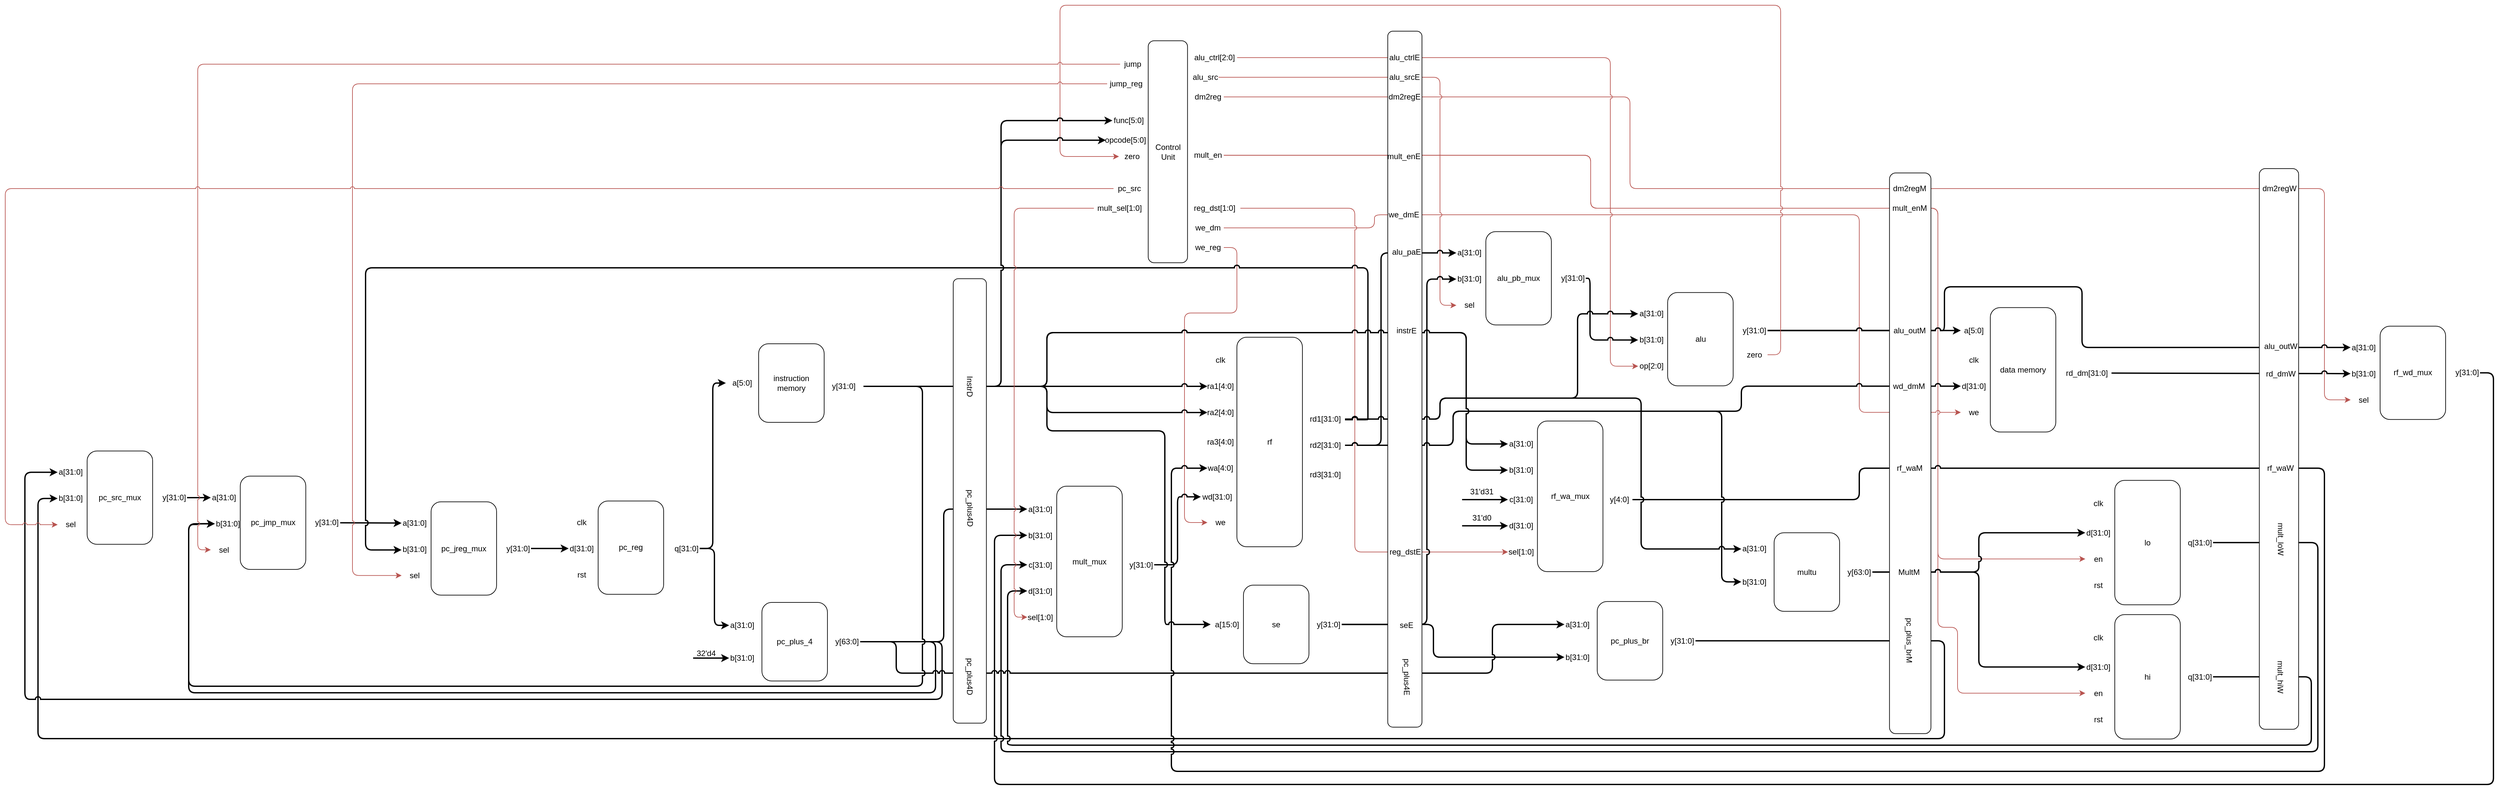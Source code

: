 <mxfile version="13.0.1" type="device"><diagram id="VxktG66GvA859QMmL-u6" name="Page-1"><mxGraphModel dx="4041" dy="2351" grid="1" gridSize="10" guides="1" tooltips="1" connect="1" arrows="1" fold="1" page="1" pageScale="1" pageWidth="850" pageHeight="1100" math="0" shadow="0"><root><mxCell id="0"/><mxCell id="1" parent="0"/><mxCell id="gtylEfUFhN5aOjb-QV-u-125" style="edgeStyle=orthogonalEdgeStyle;rounded=1;jumpStyle=arc;orthogonalLoop=1;jettySize=auto;html=1;exitX=1;exitY=0.5;exitDx=0;exitDy=0;entryX=0;entryY=0.5;entryDx=0;entryDy=0;strokeWidth=1;fillColor=#f8cecc;strokeColor=#b85450;" edge="1" parent="1" source="gtylEfUFhN5aOjb-QV-u-93" target="pZg6hqFLtTRmcvXV4arb-24"><mxGeometry relative="1" as="geometry"><Array as="points"><mxPoint x="660" y="99"/><mxPoint x="660" y="180"/><mxPoint x="1190" y="180"/><mxPoint x="1190" y="820"/><mxPoint x="1220" y="820"/><mxPoint x="1220" y="921"/></Array></mxGeometry></mxCell><mxCell id="gtylEfUFhN5aOjb-QV-u-122" style="edgeStyle=orthogonalEdgeStyle;rounded=1;jumpStyle=arc;orthogonalLoop=1;jettySize=auto;html=1;exitX=1;exitY=0.5;exitDx=0;exitDy=0;entryX=0;entryY=0.5;entryDx=0;entryDy=0;strokeWidth=1;fillColor=#f8cecc;strokeColor=#b85450;" edge="1" parent="1" source="gtylEfUFhN5aOjb-QV-u-98" target="pZg6hqFLtTRmcvXV4arb-74"><mxGeometry relative="1" as="geometry"><Array as="points"><mxPoint x="120" y="240"/><mxPoint x="120" y="340"/><mxPoint x="40" y="340"/><mxPoint x="40" y="660"/></Array></mxGeometry></mxCell><mxCell id="gtylEfUFhN5aOjb-QV-u-121" style="edgeStyle=orthogonalEdgeStyle;rounded=1;jumpStyle=arc;orthogonalLoop=1;jettySize=auto;html=1;exitX=1;exitY=0.5;exitDx=0;exitDy=0;entryX=0;entryY=0.5;entryDx=0;entryDy=0;strokeWidth=1;fillColor=#f8cecc;strokeColor=#b85450;" edge="1" parent="1" source="gtylEfUFhN5aOjb-QV-u-97" target="gtylEfUFhN5aOjb-QV-u-9"><mxGeometry relative="1" as="geometry"><Array as="points"><mxPoint x="330" y="210"/><mxPoint x="330" y="190"/><mxPoint x="1070" y="190"/><mxPoint x="1070" y="492"/></Array></mxGeometry></mxCell><mxCell id="gtylEfUFhN5aOjb-QV-u-120" style="edgeStyle=orthogonalEdgeStyle;rounded=1;jumpStyle=arc;orthogonalLoop=1;jettySize=auto;html=1;exitX=1;exitY=0.5;exitDx=0;exitDy=0;entryX=0;entryY=0.5;entryDx=0;entryDy=0;strokeWidth=1;fillColor=#f8cecc;strokeColor=#b85450;" edge="1" parent="1" source="gtylEfUFhN5aOjb-QV-u-96" target="pZg6hqFLtTRmcvXV4arb-53"><mxGeometry relative="1" as="geometry"><Array as="points"><mxPoint x="300" y="180"/><mxPoint x="300" y="705"/></Array></mxGeometry></mxCell><mxCell id="gtylEfUFhN5aOjb-QV-u-113" style="edgeStyle=orthogonalEdgeStyle;rounded=1;jumpStyle=arc;orthogonalLoop=1;jettySize=auto;html=1;exitX=1;exitY=0.5;exitDx=0;exitDy=0;entryX=0;entryY=0.5;entryDx=0;entryDy=0;strokeWidth=1;fillColor=#f8cecc;strokeColor=#b85450;" edge="1" parent="1" source="gtylEfUFhN5aOjb-QV-u-93" target="pZg6hqFLtTRmcvXV4arb-17"><mxGeometry relative="1" as="geometry"><Array as="points"><mxPoint x="660" y="99"/><mxPoint x="660" y="180"/><mxPoint x="1190" y="180"/><mxPoint x="1190" y="716"/></Array></mxGeometry></mxCell><mxCell id="gtylEfUFhN5aOjb-QV-u-109" style="edgeStyle=orthogonalEdgeStyle;rounded=1;jumpStyle=arc;orthogonalLoop=1;jettySize=auto;html=1;exitX=1;exitY=0.5;exitDx=0;exitDy=0;entryX=0;entryY=0.5;entryDx=0;entryDy=0;strokeWidth=1;fillColor=#f8cecc;strokeColor=#b85450;" edge="1" parent="1" source="gtylEfUFhN5aOjb-QV-u-90" target="pZg6hqFLtTRmcvXV4arb-31"><mxGeometry relative="1" as="geometry"><Array as="points"><mxPoint x="720" y="10"/><mxPoint x="720" y="150"/><mxPoint x="1780" y="150"/><mxPoint x="1780" y="473"/></Array></mxGeometry></mxCell><mxCell id="gtylEfUFhN5aOjb-QV-u-105" style="edgeStyle=orthogonalEdgeStyle;rounded=1;jumpStyle=arc;orthogonalLoop=1;jettySize=auto;html=1;exitX=1;exitY=0.5;exitDx=0;exitDy=0;entryX=0;entryY=0.5;entryDx=0;entryDy=0;strokeWidth=1;fillColor=#f8cecc;strokeColor=#b85450;" edge="1" parent="1" source="gtylEfUFhN5aOjb-QV-u-92" target="pZg6hqFLtTRmcvXV4arb-64"><mxGeometry relative="1" as="geometry"><Array as="points"><mxPoint x="430" y="-20"/><mxPoint x="430" y="328"/></Array></mxGeometry></mxCell><mxCell id="gtylEfUFhN5aOjb-QV-u-104" style="edgeStyle=orthogonalEdgeStyle;rounded=1;jumpStyle=arc;orthogonalLoop=1;jettySize=auto;html=1;exitX=1;exitY=0.5;exitDx=0;exitDy=0;entryX=0;entryY=0.5;entryDx=0;entryDy=0;strokeWidth=1;fillColor=#f8cecc;strokeColor=#b85450;" edge="1" parent="1" source="gtylEfUFhN5aOjb-QV-u-91" target="pZg6hqFLtTRmcvXV4arb-84"><mxGeometry relative="1" as="geometry"><Array as="points"><mxPoint x="690" y="-50"/><mxPoint x="690" y="421"/></Array></mxGeometry></mxCell><mxCell id="pZg6hqFLtTRmcvXV4arb-1" value="se" style="rounded=1;whiteSpace=wrap;html=1;rotation=90;horizontal=0;" parent="1" vertex="1"><mxGeometry x="120" y="765.63" width="120" height="100" as="geometry"/></mxCell><mxCell id="pZg6hqFLtTRmcvXV4arb-2" value="a[15:0]" style="text;html=1;strokeColor=none;fillColor=none;align=center;verticalAlign=middle;whiteSpace=wrap;rounded=0;" parent="1" vertex="1"><mxGeometry x="80" y="805.63" width="50" height="20" as="geometry"/></mxCell><mxCell id="gtylEfUFhN5aOjb-QV-u-29" style="edgeStyle=orthogonalEdgeStyle;rounded=1;jumpStyle=arc;orthogonalLoop=1;jettySize=auto;html=1;exitX=1;exitY=0.5;exitDx=0;exitDy=0;entryX=0;entryY=0.5;entryDx=0;entryDy=0;strokeWidth=2;" edge="1" parent="1" source="pZg6hqFLtTRmcvXV4arb-3" target="pZg6hqFLtTRmcvXV4arb-12"><mxGeometry relative="1" as="geometry"><Array as="points"><mxPoint x="420" y="816"/><mxPoint x="420" y="866"/></Array></mxGeometry></mxCell><mxCell id="gtylEfUFhN5aOjb-QV-u-45" style="edgeStyle=orthogonalEdgeStyle;rounded=1;jumpStyle=arc;orthogonalLoop=1;jettySize=auto;html=1;exitX=1;exitY=0.5;exitDx=0;exitDy=0;entryX=0;entryY=0.5;entryDx=0;entryDy=0;strokeWidth=2;" edge="1" parent="1" source="pZg6hqFLtTRmcvXV4arb-3" target="pZg6hqFLtTRmcvXV4arb-63"><mxGeometry relative="1" as="geometry"><Array as="points"><mxPoint x="410" y="816"/><mxPoint x="410" y="288"/></Array></mxGeometry></mxCell><mxCell id="pZg6hqFLtTRmcvXV4arb-3" value="y[31:0]" style="text;html=1;strokeColor=none;fillColor=none;align=center;verticalAlign=middle;whiteSpace=wrap;rounded=0;" parent="1" vertex="1"><mxGeometry x="240" y="805.63" width="40" height="20" as="geometry"/></mxCell><mxCell id="pZg6hqFLtTRmcvXV4arb-5" value="multu" style="rounded=1;whiteSpace=wrap;html=1;rotation=90;horizontal=0;" parent="1" vertex="1"><mxGeometry x="930" y="685.63" width="120" height="100" as="geometry"/></mxCell><mxCell id="pZg6hqFLtTRmcvXV4arb-7" value="pc_plus_br" style="rounded=1;whiteSpace=wrap;html=1;rotation=90;horizontal=0;" parent="1" vertex="1"><mxGeometry x="660" y="790.63" width="120" height="100" as="geometry"/></mxCell><mxCell id="pZg6hqFLtTRmcvXV4arb-8" value="a[31:0]" style="text;html=1;strokeColor=none;fillColor=none;align=center;verticalAlign=middle;whiteSpace=wrap;rounded=0;" parent="1" vertex="1"><mxGeometry x="890" y="690.38" width="40" height="20" as="geometry"/></mxCell><mxCell id="pZg6hqFLtTRmcvXV4arb-9" value="b[31:0]" style="text;html=1;strokeColor=none;fillColor=none;align=center;verticalAlign=middle;whiteSpace=wrap;rounded=0;" parent="1" vertex="1"><mxGeometry x="890" y="740.63" width="40" height="20" as="geometry"/></mxCell><mxCell id="gtylEfUFhN5aOjb-QV-u-35" style="edgeStyle=orthogonalEdgeStyle;rounded=1;jumpStyle=arc;orthogonalLoop=1;jettySize=auto;html=1;exitX=1;exitY=0.5;exitDx=0;exitDy=0;entryX=0;entryY=0.5;entryDx=0;entryDy=0;strokeWidth=2;" edge="1" parent="1" source="pZg6hqFLtTRmcvXV4arb-10" target="pZg6hqFLtTRmcvXV4arb-16"><mxGeometry relative="1" as="geometry"/></mxCell><mxCell id="gtylEfUFhN5aOjb-QV-u-36" style="edgeStyle=orthogonalEdgeStyle;rounded=1;jumpStyle=arc;orthogonalLoop=1;jettySize=auto;html=1;exitX=1;exitY=0.5;exitDx=0;exitDy=0;entryX=0;entryY=0.5;entryDx=0;entryDy=0;strokeWidth=2;" edge="1" parent="1" source="pZg6hqFLtTRmcvXV4arb-10" target="pZg6hqFLtTRmcvXV4arb-23"><mxGeometry relative="1" as="geometry"/></mxCell><mxCell id="pZg6hqFLtTRmcvXV4arb-10" value="y[63:0]" style="text;html=1;strokeColor=none;fillColor=none;align=center;verticalAlign=middle;whiteSpace=wrap;rounded=0;" parent="1" vertex="1"><mxGeometry x="1050" y="725.63" width="40" height="20" as="geometry"/></mxCell><mxCell id="pZg6hqFLtTRmcvXV4arb-11" value="a[31:0]" style="text;html=1;strokeColor=none;fillColor=none;align=center;verticalAlign=middle;whiteSpace=wrap;rounded=0;" parent="1" vertex="1"><mxGeometry x="620" y="805.63" width="40" height="20" as="geometry"/></mxCell><mxCell id="pZg6hqFLtTRmcvXV4arb-12" value="b[31:0]" style="text;html=1;strokeColor=none;fillColor=none;align=center;verticalAlign=middle;whiteSpace=wrap;rounded=0;" parent="1" vertex="1"><mxGeometry x="620" y="855.63" width="40" height="20" as="geometry"/></mxCell><mxCell id="gtylEfUFhN5aOjb-QV-u-52" style="edgeStyle=orthogonalEdgeStyle;rounded=1;jumpStyle=arc;orthogonalLoop=1;jettySize=auto;html=1;exitX=1;exitY=0.5;exitDx=0;exitDy=0;entryX=0;entryY=0.5;entryDx=0;entryDy=0;strokeWidth=2;" edge="1" parent="1" source="pZg6hqFLtTRmcvXV4arb-13" target="pZg6hqFLtTRmcvXV4arb-39"><mxGeometry relative="1" as="geometry"><Array as="points"><mxPoint x="1200" y="841"/><mxPoint x="1200" y="990"/><mxPoint x="-1710" y="990"/><mxPoint x="-1710" y="623"/></Array></mxGeometry></mxCell><mxCell id="pZg6hqFLtTRmcvXV4arb-13" value="y[31:0]" style="text;html=1;strokeColor=none;fillColor=none;align=center;verticalAlign=middle;whiteSpace=wrap;rounded=0;" parent="1" vertex="1"><mxGeometry x="780" y="830.63" width="40" height="20" as="geometry"/></mxCell><mxCell id="pZg6hqFLtTRmcvXV4arb-14" value="lo" style="rounded=1;whiteSpace=wrap;html=1;rotation=90;horizontal=0;" parent="1" vertex="1"><mxGeometry x="1415" y="640.63" width="190" height="100" as="geometry"/></mxCell><mxCell id="pZg6hqFLtTRmcvXV4arb-15" value="clk" style="text;html=1;strokeColor=none;fillColor=none;align=center;verticalAlign=middle;whiteSpace=wrap;rounded=0;" parent="1" vertex="1"><mxGeometry x="1415" y="620.63" width="40" height="20" as="geometry"/></mxCell><mxCell id="pZg6hqFLtTRmcvXV4arb-16" value="d[31:0]" style="text;html=1;strokeColor=none;fillColor=none;align=center;verticalAlign=middle;whiteSpace=wrap;rounded=0;" parent="1" vertex="1"><mxGeometry x="1415" y="665.63" width="40" height="20" as="geometry"/></mxCell><mxCell id="pZg6hqFLtTRmcvXV4arb-17" value="en" style="text;html=1;strokeColor=none;fillColor=none;align=center;verticalAlign=middle;whiteSpace=wrap;rounded=0;" parent="1" vertex="1"><mxGeometry x="1415" y="705.63" width="40" height="20" as="geometry"/></mxCell><mxCell id="pZg6hqFLtTRmcvXV4arb-19" value="rst" style="text;html=1;strokeColor=none;fillColor=none;align=center;verticalAlign=middle;whiteSpace=wrap;rounded=0;" parent="1" vertex="1"><mxGeometry x="1415" y="745.63" width="40" height="20" as="geometry"/></mxCell><mxCell id="gtylEfUFhN5aOjb-QV-u-37" style="edgeStyle=orthogonalEdgeStyle;rounded=1;jumpStyle=arc;orthogonalLoop=1;jettySize=auto;html=1;exitX=1;exitY=0.5;exitDx=0;exitDy=0;entryX=0;entryY=0.5;entryDx=0;entryDy=0;strokeWidth=2;" edge="1" parent="1" source="pZg6hqFLtTRmcvXV4arb-20" target="pZg6hqFLtTRmcvXV4arb-44"><mxGeometry relative="1" as="geometry"><Array as="points"><mxPoint x="1770" y="691"/><mxPoint x="1770" y="1010"/><mxPoint x="-240" y="1010"/><mxPoint x="-240" y="725"/></Array></mxGeometry></mxCell><mxCell id="pZg6hqFLtTRmcvXV4arb-20" value="q[31:0]" style="text;html=1;strokeColor=none;fillColor=none;align=center;verticalAlign=middle;whiteSpace=wrap;rounded=0;" parent="1" vertex="1"><mxGeometry x="1570" y="680.63" width="40" height="20" as="geometry"/></mxCell><mxCell id="pZg6hqFLtTRmcvXV4arb-21" value="hi" style="rounded=1;whiteSpace=wrap;html=1;rotation=90;horizontal=0;" parent="1" vertex="1"><mxGeometry x="1415" y="845.63" width="190" height="100" as="geometry"/></mxCell><mxCell id="pZg6hqFLtTRmcvXV4arb-22" value="clk" style="text;html=1;strokeColor=none;fillColor=none;align=center;verticalAlign=middle;whiteSpace=wrap;rounded=0;" parent="1" vertex="1"><mxGeometry x="1415" y="825.63" width="40" height="20" as="geometry"/></mxCell><mxCell id="pZg6hqFLtTRmcvXV4arb-23" value="d[31:0]" style="text;html=1;strokeColor=none;fillColor=none;align=center;verticalAlign=middle;whiteSpace=wrap;rounded=0;" parent="1" vertex="1"><mxGeometry x="1415" y="870.63" width="40" height="20" as="geometry"/></mxCell><mxCell id="pZg6hqFLtTRmcvXV4arb-24" value="en" style="text;html=1;strokeColor=none;fillColor=none;align=center;verticalAlign=middle;whiteSpace=wrap;rounded=0;" parent="1" vertex="1"><mxGeometry x="1415" y="910.63" width="40" height="20" as="geometry"/></mxCell><mxCell id="pZg6hqFLtTRmcvXV4arb-25" value="rst" style="text;html=1;strokeColor=none;fillColor=none;align=center;verticalAlign=middle;whiteSpace=wrap;rounded=0;" parent="1" vertex="1"><mxGeometry x="1415" y="950.63" width="40" height="20" as="geometry"/></mxCell><mxCell id="gtylEfUFhN5aOjb-QV-u-38" style="edgeStyle=orthogonalEdgeStyle;rounded=1;jumpStyle=arc;orthogonalLoop=1;jettySize=auto;html=1;exitX=1;exitY=0.5;exitDx=0;exitDy=0;entryX=0;entryY=0.5;entryDx=0;entryDy=0;strokeWidth=2;" edge="1" parent="1" source="pZg6hqFLtTRmcvXV4arb-26" target="pZg6hqFLtTRmcvXV4arb-45"><mxGeometry relative="1" as="geometry"><Array as="points"><mxPoint x="1760" y="896"/><mxPoint x="1760" y="1000"/><mxPoint x="-230" y="1000"/><mxPoint x="-230" y="765"/></Array></mxGeometry></mxCell><mxCell id="pZg6hqFLtTRmcvXV4arb-26" value="q[31:0]" style="text;html=1;strokeColor=none;fillColor=none;align=center;verticalAlign=middle;whiteSpace=wrap;rounded=0;" parent="1" vertex="1"><mxGeometry x="1570" y="885.63" width="40" height="20" as="geometry"/></mxCell><mxCell id="pZg6hqFLtTRmcvXV4arb-27" value="rf_wd_mux" style="rounded=1;whiteSpace=wrap;html=1;rotation=90;horizontal=0;" parent="1" vertex="1"><mxGeometry x="1843.75" y="381.38" width="142.5" height="100" as="geometry"/></mxCell><mxCell id="pZg6hqFLtTRmcvXV4arb-29" value="a[31:0]" style="text;html=1;strokeColor=none;fillColor=none;align=center;verticalAlign=middle;whiteSpace=wrap;rounded=0;" parent="1" vertex="1"><mxGeometry x="1820" y="382.63" width="40" height="20" as="geometry"/></mxCell><mxCell id="pZg6hqFLtTRmcvXV4arb-30" value="b[31:0]" style="text;html=1;strokeColor=none;fillColor=none;align=center;verticalAlign=middle;whiteSpace=wrap;rounded=0;" parent="1" vertex="1"><mxGeometry x="1820" y="422.63" width="40" height="20" as="geometry"/></mxCell><mxCell id="pZg6hqFLtTRmcvXV4arb-31" value="sel" style="text;html=1;strokeColor=none;fillColor=none;align=center;verticalAlign=middle;whiteSpace=wrap;rounded=0;" parent="1" vertex="1"><mxGeometry x="1820" y="462.63" width="40" height="20" as="geometry"/></mxCell><mxCell id="gtylEfUFhN5aOjb-QV-u-51" style="edgeStyle=orthogonalEdgeStyle;rounded=1;jumpStyle=arc;orthogonalLoop=1;jettySize=auto;html=1;exitX=1;exitY=0.5;exitDx=0;exitDy=0;entryX=0;entryY=0.5;entryDx=0;entryDy=0;strokeWidth=2;" edge="1" parent="1" source="pZg6hqFLtTRmcvXV4arb-32" target="pZg6hqFLtTRmcvXV4arb-43"><mxGeometry relative="1" as="geometry"><Array as="points"><mxPoint x="2038" y="431"/><mxPoint x="2038" y="1060"/><mxPoint x="-250" y="1060"/><mxPoint x="-250" y="680"/></Array></mxGeometry></mxCell><mxCell id="pZg6hqFLtTRmcvXV4arb-32" value="y[31:0]" style="text;html=1;strokeColor=none;fillColor=none;align=center;verticalAlign=middle;whiteSpace=wrap;rounded=0;" parent="1" vertex="1"><mxGeometry x="1977.5" y="421.38" width="40" height="20" as="geometry"/></mxCell><mxCell id="pZg6hqFLtTRmcvXV4arb-33" value="pc_plus_4" style="rounded=1;whiteSpace=wrap;html=1;rotation=90;horizontal=0;" parent="1" vertex="1"><mxGeometry x="-615" y="792" width="120" height="100" as="geometry"/></mxCell><mxCell id="pZg6hqFLtTRmcvXV4arb-34" value="a[31:0]" style="text;html=1;strokeColor=none;fillColor=none;align=center;verticalAlign=middle;whiteSpace=wrap;rounded=0;" parent="1" vertex="1"><mxGeometry x="-655" y="807" width="40" height="20" as="geometry"/></mxCell><mxCell id="pZg6hqFLtTRmcvXV4arb-122" style="edgeStyle=orthogonalEdgeStyle;rounded=1;jumpStyle=arc;orthogonalLoop=1;jettySize=auto;html=1;exitX=0;exitY=0.5;exitDx=0;exitDy=0;startArrow=classic;startFill=1;endArrow=none;endFill=0;strokeWidth=2;" parent="1" source="pZg6hqFLtTRmcvXV4arb-35" edge="1"><mxGeometry relative="1" as="geometry"><mxPoint x="-710" y="867" as="targetPoint"/></mxGeometry></mxCell><mxCell id="pZg6hqFLtTRmcvXV4arb-35" value="b[31:0]" style="text;html=1;strokeColor=none;fillColor=none;align=center;verticalAlign=middle;whiteSpace=wrap;rounded=0;" parent="1" vertex="1"><mxGeometry x="-655" y="857" width="40" height="20" as="geometry"/></mxCell><mxCell id="gtylEfUFhN5aOjb-QV-u-20" style="edgeStyle=orthogonalEdgeStyle;rounded=1;jumpStyle=arc;orthogonalLoop=1;jettySize=auto;html=1;exitX=1;exitY=0.5;exitDx=0;exitDy=0;entryX=0;entryY=0.5;entryDx=0;entryDy=0;strokeWidth=2;" edge="1" parent="1" source="pZg6hqFLtTRmcvXV4arb-36" target="pZg6hqFLtTRmcvXV4arb-38"><mxGeometry relative="1" as="geometry"><Array as="points"><mxPoint x="-330" y="842"/><mxPoint x="-330" y="930"/><mxPoint x="-1730" y="930"/><mxPoint x="-1730" y="583"/></Array></mxGeometry></mxCell><mxCell id="gtylEfUFhN5aOjb-QV-u-25" style="edgeStyle=orthogonalEdgeStyle;rounded=1;jumpStyle=arc;orthogonalLoop=1;jettySize=auto;html=1;exitX=1;exitY=0.5;exitDx=0;exitDy=0;entryX=0;entryY=0.5;entryDx=0;entryDy=0;strokeWidth=2;" edge="1" parent="1" source="pZg6hqFLtTRmcvXV4arb-36" target="pZg6hqFLtTRmcvXV4arb-48"><mxGeometry relative="1" as="geometry"/></mxCell><mxCell id="gtylEfUFhN5aOjb-QV-u-53" style="edgeStyle=orthogonalEdgeStyle;rounded=1;jumpStyle=arc;orthogonalLoop=1;jettySize=auto;html=1;exitX=1;exitY=0.5;exitDx=0;exitDy=0;entryX=0;entryY=0.5;entryDx=0;entryDy=0;strokeWidth=2;" edge="1" parent="1" source="pZg6hqFLtTRmcvXV4arb-36" target="pZg6hqFLtTRmcvXV4arb-58"><mxGeometry relative="1" as="geometry"><Array as="points"><mxPoint x="-340" y="842"/><mxPoint x="-340" y="920"/><mxPoint x="-1480" y="920"/><mxPoint x="-1480" y="663"/><mxPoint x="-1466" y="663"/><mxPoint x="-1466" y="662"/></Array></mxGeometry></mxCell><mxCell id="gtylEfUFhN5aOjb-QV-u-63" style="edgeStyle=orthogonalEdgeStyle;rounded=1;jumpStyle=arc;orthogonalLoop=1;jettySize=auto;html=1;exitX=1;exitY=0.5;exitDx=0;exitDy=0;entryX=0;entryY=0.5;entryDx=0;entryDy=0;strokeWidth=2;" edge="1" parent="1" source="pZg6hqFLtTRmcvXV4arb-36" target="pZg6hqFLtTRmcvXV4arb-11"><mxGeometry relative="1" as="geometry"><Array as="points"><mxPoint x="-400" y="842"/><mxPoint x="-400" y="890"/><mxPoint x="510" y="890"/><mxPoint x="510" y="816"/></Array></mxGeometry></mxCell><mxCell id="pZg6hqFLtTRmcvXV4arb-36" value="y[63:0]" style="text;html=1;strokeColor=none;fillColor=none;align=center;verticalAlign=middle;whiteSpace=wrap;rounded=0;" parent="1" vertex="1"><mxGeometry x="-495" y="832" width="40" height="20" as="geometry"/></mxCell><mxCell id="pZg6hqFLtTRmcvXV4arb-37" value="pc_src_mux" style="rounded=1;whiteSpace=wrap;html=1;rotation=90;horizontal=0;" parent="1" vertex="1"><mxGeometry x="-1656.25" y="572.01" width="142.5" height="100" as="geometry"/></mxCell><mxCell id="pZg6hqFLtTRmcvXV4arb-38" value="a[31:0]" style="text;html=1;strokeColor=none;fillColor=none;align=center;verticalAlign=middle;whiteSpace=wrap;rounded=0;" parent="1" vertex="1"><mxGeometry x="-1680" y="573.26" width="40" height="20" as="geometry"/></mxCell><mxCell id="pZg6hqFLtTRmcvXV4arb-39" value="b[31:0]" style="text;html=1;strokeColor=none;fillColor=none;align=center;verticalAlign=middle;whiteSpace=wrap;rounded=0;" parent="1" vertex="1"><mxGeometry x="-1680" y="613.26" width="40" height="20" as="geometry"/></mxCell><mxCell id="pZg6hqFLtTRmcvXV4arb-40" value="sel" style="text;html=1;strokeColor=none;fillColor=none;align=center;verticalAlign=middle;whiteSpace=wrap;rounded=0;" parent="1" vertex="1"><mxGeometry x="-1680" y="653.26" width="40" height="20" as="geometry"/></mxCell><mxCell id="gtylEfUFhN5aOjb-QV-u-57" style="edgeStyle=orthogonalEdgeStyle;rounded=1;jumpStyle=arc;orthogonalLoop=1;jettySize=auto;html=1;exitX=1;exitY=0.5;exitDx=0;exitDy=0;entryX=0;entryY=0.5;entryDx=0;entryDy=0;strokeWidth=2;" edge="1" parent="1" source="pZg6hqFLtTRmcvXV4arb-41" target="pZg6hqFLtTRmcvXV4arb-57"><mxGeometry relative="1" as="geometry"/></mxCell><mxCell id="pZg6hqFLtTRmcvXV4arb-41" value="y[31:0]" style="text;html=1;strokeColor=none;fillColor=none;align=center;verticalAlign=middle;whiteSpace=wrap;rounded=0;" parent="1" vertex="1"><mxGeometry x="-1522.5" y="612.01" width="40" height="20" as="geometry"/></mxCell><mxCell id="pZg6hqFLtTRmcvXV4arb-42" value="mult_mux" style="rounded=1;whiteSpace=wrap;html=1;rotation=90;horizontal=0;" parent="1" vertex="1"><mxGeometry x="-220" y="669.5" width="230" height="100" as="geometry"/></mxCell><mxCell id="pZg6hqFLtTRmcvXV4arb-43" value="b[31:0]" style="text;html=1;strokeColor=none;fillColor=none;align=center;verticalAlign=middle;whiteSpace=wrap;rounded=0;" parent="1" vertex="1"><mxGeometry x="-200" y="669.5" width="40" height="20" as="geometry"/></mxCell><mxCell id="pZg6hqFLtTRmcvXV4arb-44" value="c[31:0]" style="text;html=1;strokeColor=none;fillColor=none;align=center;verticalAlign=middle;whiteSpace=wrap;rounded=0;" parent="1" vertex="1"><mxGeometry x="-200" y="714.5" width="40" height="20" as="geometry"/></mxCell><mxCell id="pZg6hqFLtTRmcvXV4arb-45" value="d[31:0]" style="text;html=1;strokeColor=none;fillColor=none;align=center;verticalAlign=middle;whiteSpace=wrap;rounded=0;" parent="1" vertex="1"><mxGeometry x="-200" y="754.5" width="40" height="20" as="geometry"/></mxCell><mxCell id="pZg6hqFLtTRmcvXV4arb-46" value="sel[1:0]" style="text;html=1;strokeColor=none;fillColor=none;align=center;verticalAlign=middle;whiteSpace=wrap;rounded=0;" parent="1" vertex="1"><mxGeometry x="-200" y="794.5" width="40" height="20" as="geometry"/></mxCell><mxCell id="gtylEfUFhN5aOjb-QV-u-26" style="edgeStyle=orthogonalEdgeStyle;rounded=1;jumpStyle=arc;orthogonalLoop=1;jettySize=auto;html=1;exitX=1;exitY=0.5;exitDx=0;exitDy=0;entryX=0;entryY=0.5;entryDx=0;entryDy=0;strokeWidth=2;" edge="1" parent="1" source="pZg6hqFLtTRmcvXV4arb-47" target="pZg6hqFLtTRmcvXV4arb-70"><mxGeometry relative="1" as="geometry"/></mxCell><mxCell id="pZg6hqFLtTRmcvXV4arb-47" value="y[31:0]" style="text;html=1;strokeColor=none;fillColor=none;align=center;verticalAlign=middle;whiteSpace=wrap;rounded=0;" parent="1" vertex="1"><mxGeometry x="-46.25" y="714.5" width="40" height="20" as="geometry"/></mxCell><mxCell id="pZg6hqFLtTRmcvXV4arb-48" value="a[31:0]" style="text;html=1;strokeColor=none;fillColor=none;align=center;verticalAlign=middle;whiteSpace=wrap;rounded=0;" parent="1" vertex="1"><mxGeometry x="-200" y="629.5" width="40" height="20" as="geometry"/></mxCell><mxCell id="pZg6hqFLtTRmcvXV4arb-49" value="rf_wa_mux" style="rounded=1;whiteSpace=wrap;html=1;rotation=90;horizontal=0;" parent="1" vertex="1"><mxGeometry x="513.75" y="570" width="230" height="100" as="geometry"/></mxCell><mxCell id="pZg6hqFLtTRmcvXV4arb-50" value="b[31:0]" style="text;html=1;strokeColor=none;fillColor=none;align=center;verticalAlign=middle;whiteSpace=wrap;rounded=0;" parent="1" vertex="1"><mxGeometry x="533.75" y="570" width="40" height="20" as="geometry"/></mxCell><mxCell id="pZg6hqFLtTRmcvXV4arb-51" value="c[31:0]" style="text;html=1;strokeColor=none;fillColor=none;align=center;verticalAlign=middle;whiteSpace=wrap;rounded=0;" parent="1" vertex="1"><mxGeometry x="533.75" y="615" width="40" height="20" as="geometry"/></mxCell><mxCell id="pZg6hqFLtTRmcvXV4arb-52" value="d[31:0]" style="text;html=1;strokeColor=none;fillColor=none;align=center;verticalAlign=middle;whiteSpace=wrap;rounded=0;" parent="1" vertex="1"><mxGeometry x="533.75" y="655" width="40" height="20" as="geometry"/></mxCell><mxCell id="pZg6hqFLtTRmcvXV4arb-53" value="sel[1:0]" style="text;html=1;strokeColor=none;fillColor=none;align=center;verticalAlign=middle;whiteSpace=wrap;rounded=0;" parent="1" vertex="1"><mxGeometry x="533.75" y="695" width="40" height="20" as="geometry"/></mxCell><mxCell id="gtylEfUFhN5aOjb-QV-u-48" style="edgeStyle=orthogonalEdgeStyle;rounded=1;jumpStyle=arc;orthogonalLoop=1;jettySize=auto;html=1;exitX=1;exitY=0.5;exitDx=0;exitDy=0;entryX=0;entryY=0.5;entryDx=0;entryDy=0;strokeWidth=2;" edge="1" parent="1" source="pZg6hqFLtTRmcvXV4arb-54" target="pZg6hqFLtTRmcvXV4arb-69"><mxGeometry relative="1" as="geometry"><Array as="points"><mxPoint x="1070" y="625"/><mxPoint x="1070" y="577"/><mxPoint x="1780" y="577"/><mxPoint x="1780" y="1040"/><mxPoint x="20" y="1040"/><mxPoint x="20" y="577"/></Array></mxGeometry></mxCell><mxCell id="pZg6hqFLtTRmcvXV4arb-54" value="y[4:0]" style="text;html=1;strokeColor=none;fillColor=none;align=center;verticalAlign=middle;whiteSpace=wrap;rounded=0;" parent="1" vertex="1"><mxGeometry x="683.75" y="615" width="40" height="20" as="geometry"/></mxCell><mxCell id="pZg6hqFLtTRmcvXV4arb-55" value="a[31:0]" style="text;html=1;strokeColor=none;fillColor=none;align=center;verticalAlign=middle;whiteSpace=wrap;rounded=0;" parent="1" vertex="1"><mxGeometry x="533.75" y="530" width="40" height="20" as="geometry"/></mxCell><mxCell id="pZg6hqFLtTRmcvXV4arb-56" value="pc_jmp_mux" style="rounded=1;whiteSpace=wrap;html=1;rotation=90;horizontal=0;" parent="1" vertex="1"><mxGeometry x="-1422.5" y="610.38" width="142.5" height="100" as="geometry"/></mxCell><mxCell id="pZg6hqFLtTRmcvXV4arb-57" value="a[31:0]" style="text;html=1;strokeColor=none;fillColor=none;align=center;verticalAlign=middle;whiteSpace=wrap;rounded=0;" parent="1" vertex="1"><mxGeometry x="-1446.25" y="611.63" width="40" height="20" as="geometry"/></mxCell><mxCell id="pZg6hqFLtTRmcvXV4arb-58" value="b[31:0]" style="text;html=1;strokeColor=none;fillColor=none;align=center;verticalAlign=middle;whiteSpace=wrap;rounded=0;" parent="1" vertex="1"><mxGeometry x="-1440" y="651.88" width="40" height="20" as="geometry"/></mxCell><mxCell id="pZg6hqFLtTRmcvXV4arb-59" value="sel" style="text;html=1;strokeColor=none;fillColor=none;align=center;verticalAlign=middle;whiteSpace=wrap;rounded=0;" parent="1" vertex="1"><mxGeometry x="-1446.25" y="691.63" width="40" height="20" as="geometry"/></mxCell><mxCell id="gtylEfUFhN5aOjb-QV-u-17" style="edgeStyle=orthogonalEdgeStyle;rounded=1;jumpStyle=arc;orthogonalLoop=1;jettySize=auto;html=1;exitX=1;exitY=0.5;exitDx=0;exitDy=0;entryX=0;entryY=0.5;entryDx=0;entryDy=0;strokeWidth=2;" edge="1" parent="1" source="pZg6hqFLtTRmcvXV4arb-60" target="pZg6hqFLtTRmcvXV4arb-87"><mxGeometry relative="1" as="geometry"/></mxCell><mxCell id="pZg6hqFLtTRmcvXV4arb-60" value="y[31:0]" style="text;html=1;strokeColor=none;fillColor=none;align=center;verticalAlign=middle;whiteSpace=wrap;rounded=0;" parent="1" vertex="1"><mxGeometry x="-1288.75" y="650.38" width="40" height="20" as="geometry"/></mxCell><mxCell id="pZg6hqFLtTRmcvXV4arb-61" value="alu_pb_mux" style="rounded=1;whiteSpace=wrap;html=1;rotation=90;horizontal=0;" parent="1" vertex="1"><mxGeometry x="478.75" y="237" width="142.5" height="100" as="geometry"/></mxCell><mxCell id="pZg6hqFLtTRmcvXV4arb-62" value="a[31:0]" style="text;html=1;strokeColor=none;fillColor=none;align=center;verticalAlign=middle;whiteSpace=wrap;rounded=0;" parent="1" vertex="1"><mxGeometry x="455" y="238.25" width="40" height="20" as="geometry"/></mxCell><mxCell id="pZg6hqFLtTRmcvXV4arb-63" value="b[31:0]" style="text;html=1;strokeColor=none;fillColor=none;align=center;verticalAlign=middle;whiteSpace=wrap;rounded=0;" parent="1" vertex="1"><mxGeometry x="455" y="278.25" width="40" height="20" as="geometry"/></mxCell><mxCell id="pZg6hqFLtTRmcvXV4arb-64" value="sel" style="text;html=1;strokeColor=none;fillColor=none;align=center;verticalAlign=middle;whiteSpace=wrap;rounded=0;" parent="1" vertex="1"><mxGeometry x="455" y="318.25" width="40" height="20" as="geometry"/></mxCell><mxCell id="gtylEfUFhN5aOjb-QV-u-40" style="edgeStyle=orthogonalEdgeStyle;rounded=1;jumpStyle=arc;orthogonalLoop=1;jettySize=auto;html=1;exitX=1;exitY=0.5;exitDx=0;exitDy=0;entryX=0;entryY=0.5;entryDx=0;entryDy=0;strokeWidth=2;" edge="1" parent="1" source="pZg6hqFLtTRmcvXV4arb-65" target="pZg6hqFLtTRmcvXV4arb-83"><mxGeometry relative="1" as="geometry"><Array as="points"><mxPoint x="659" y="287"/><mxPoint x="659" y="381"/></Array></mxGeometry></mxCell><mxCell id="pZg6hqFLtTRmcvXV4arb-65" value="y[31:0]" style="text;html=1;strokeColor=none;fillColor=none;align=center;verticalAlign=middle;whiteSpace=wrap;rounded=0;" parent="1" vertex="1"><mxGeometry x="612.5" y="277" width="40" height="20" as="geometry"/></mxCell><mxCell id="pZg6hqFLtTRmcvXV4arb-66" value="rf" style="rounded=1;whiteSpace=wrap;html=1;rotation=90;horizontal=0;" parent="1" vertex="1"><mxGeometry x="10" y="487" width="320" height="100" as="geometry"/></mxCell><mxCell id="pZg6hqFLtTRmcvXV4arb-67" value="ra2[4:0]" style="text;html=1;strokeColor=none;fillColor=none;align=center;verticalAlign=middle;whiteSpace=wrap;rounded=0;" parent="1" vertex="1"><mxGeometry x="75" y="482" width="40" height="20" as="geometry"/></mxCell><mxCell id="pZg6hqFLtTRmcvXV4arb-68" value="ra3[4:0]" style="text;html=1;strokeColor=none;fillColor=none;align=center;verticalAlign=middle;whiteSpace=wrap;rounded=0;" parent="1" vertex="1"><mxGeometry x="75" y="527" width="40" height="20" as="geometry"/></mxCell><mxCell id="pZg6hqFLtTRmcvXV4arb-69" value="wa[4:0]" style="text;html=1;strokeColor=none;fillColor=none;align=center;verticalAlign=middle;whiteSpace=wrap;rounded=0;" parent="1" vertex="1"><mxGeometry x="75" y="567" width="40" height="20" as="geometry"/></mxCell><mxCell id="pZg6hqFLtTRmcvXV4arb-70" value="wd[31:0]" style="text;html=1;strokeColor=none;fillColor=none;align=center;verticalAlign=middle;whiteSpace=wrap;rounded=0;" parent="1" vertex="1"><mxGeometry x="65" y="610.75" width="50" height="20" as="geometry"/></mxCell><mxCell id="pZg6hqFLtTRmcvXV4arb-72" value="ra1[4:0]" style="text;html=1;strokeColor=none;fillColor=none;align=center;verticalAlign=middle;whiteSpace=wrap;rounded=0;" parent="1" vertex="1"><mxGeometry x="75" y="442" width="40" height="20" as="geometry"/></mxCell><mxCell id="pZg6hqFLtTRmcvXV4arb-73" value="clk" style="text;html=1;strokeColor=none;fillColor=none;align=center;verticalAlign=middle;whiteSpace=wrap;rounded=0;" parent="1" vertex="1"><mxGeometry x="75" y="402" width="40" height="20" as="geometry"/></mxCell><mxCell id="pZg6hqFLtTRmcvXV4arb-74" value="we" style="text;html=1;strokeColor=none;fillColor=none;align=center;verticalAlign=middle;whiteSpace=wrap;rounded=0;" parent="1" vertex="1"><mxGeometry x="75" y="650" width="40" height="20" as="geometry"/></mxCell><mxCell id="gtylEfUFhN5aOjb-QV-u-31" style="edgeStyle=orthogonalEdgeStyle;rounded=1;jumpStyle=arc;orthogonalLoop=1;jettySize=auto;html=1;exitX=1;exitY=0.5;exitDx=0;exitDy=0;entryX=0;entryY=0.5;entryDx=0;entryDy=0;strokeWidth=2;" edge="1" parent="1" source="pZg6hqFLtTRmcvXV4arb-76" target="gtylEfUFhN5aOjb-QV-u-8"><mxGeometry relative="1" as="geometry"><Array as="points"><mxPoint x="450" y="542"/><mxPoint x="450" y="490"/><mxPoint x="890" y="490"/><mxPoint x="890" y="452"/></Array></mxGeometry></mxCell><mxCell id="gtylEfUFhN5aOjb-QV-u-34" style="edgeStyle=orthogonalEdgeStyle;rounded=1;jumpStyle=arc;orthogonalLoop=1;jettySize=auto;html=1;exitX=1;exitY=0.5;exitDx=0;exitDy=0;entryX=0;entryY=0.5;entryDx=0;entryDy=0;strokeWidth=2;" edge="1" parent="1" source="pZg6hqFLtTRmcvXV4arb-76" target="pZg6hqFLtTRmcvXV4arb-9"><mxGeometry relative="1" as="geometry"><Array as="points"><mxPoint x="450" y="542"/><mxPoint x="450" y="490"/><mxPoint x="860" y="490"/><mxPoint x="860" y="751"/></Array></mxGeometry></mxCell><mxCell id="gtylEfUFhN5aOjb-QV-u-43" style="edgeStyle=orthogonalEdgeStyle;rounded=1;jumpStyle=arc;orthogonalLoop=1;jettySize=auto;html=1;exitX=1;exitY=0.5;exitDx=0;exitDy=0;entryX=0;entryY=0.5;entryDx=0;entryDy=0;strokeWidth=2;" edge="1" parent="1" source="pZg6hqFLtTRmcvXV4arb-76" target="pZg6hqFLtTRmcvXV4arb-62"><mxGeometry relative="1" as="geometry"><Array as="points"><mxPoint x="340" y="542"/><mxPoint x="340" y="248"/></Array></mxGeometry></mxCell><mxCell id="pZg6hqFLtTRmcvXV4arb-76" value="rd2[31:0]" style="text;html=1;strokeColor=none;fillColor=none;align=center;verticalAlign=middle;whiteSpace=wrap;rounded=0;" parent="1" vertex="1"><mxGeometry x="225" y="532" width="60" height="20" as="geometry"/></mxCell><mxCell id="pZg6hqFLtTRmcvXV4arb-77" value="rd3[31:0]" style="text;html=1;strokeColor=none;fillColor=none;align=center;verticalAlign=middle;whiteSpace=wrap;rounded=0;" parent="1" vertex="1"><mxGeometry x="225" y="577" width="60" height="20" as="geometry"/></mxCell><mxCell id="gtylEfUFhN5aOjb-QV-u-33" style="edgeStyle=orthogonalEdgeStyle;rounded=1;jumpStyle=arc;orthogonalLoop=1;jettySize=auto;html=1;exitX=1;exitY=0.5;exitDx=0;exitDy=0;entryX=0;entryY=0.5;entryDx=0;entryDy=0;strokeWidth=2;" edge="1" parent="1" source="pZg6hqFLtTRmcvXV4arb-78" target="pZg6hqFLtTRmcvXV4arb-8"><mxGeometry relative="1" as="geometry"><Array as="points"><mxPoint x="430" y="502"/><mxPoint x="430" y="470"/><mxPoint x="737" y="470"/><mxPoint x="737" y="701"/></Array></mxGeometry></mxCell><mxCell id="gtylEfUFhN5aOjb-QV-u-39" style="edgeStyle=orthogonalEdgeStyle;rounded=1;jumpStyle=arc;orthogonalLoop=1;jettySize=auto;html=1;exitX=1;exitY=0.5;exitDx=0;exitDy=0;entryX=0;entryY=0.5;entryDx=0;entryDy=0;strokeWidth=2;" edge="1" parent="1" source="pZg6hqFLtTRmcvXV4arb-78" target="pZg6hqFLtTRmcvXV4arb-82"><mxGeometry relative="1" as="geometry"><Array as="points"><mxPoint x="430" y="502"/><mxPoint x="430" y="470"/><mxPoint x="640" y="470"/><mxPoint x="640" y="341"/></Array></mxGeometry></mxCell><mxCell id="gtylEfUFhN5aOjb-QV-u-55" style="edgeStyle=orthogonalEdgeStyle;rounded=1;jumpStyle=arc;orthogonalLoop=1;jettySize=auto;html=1;exitX=1;exitY=0.5;exitDx=0;exitDy=0;entryX=0;entryY=0.5;entryDx=0;entryDy=0;strokeWidth=2;" edge="1" parent="1"><mxGeometry relative="1" as="geometry"><mxPoint x="285" y="503" as="sourcePoint"/><mxPoint x="-1155" y="701.88" as="targetPoint"/><Array as="points"><mxPoint x="320" y="503"/><mxPoint x="320" y="271"/><mxPoint x="-1210" y="271"/><mxPoint x="-1210" y="702"/></Array></mxGeometry></mxCell><mxCell id="pZg6hqFLtTRmcvXV4arb-78" value="rd1[31:0]" style="text;html=1;strokeColor=none;fillColor=none;align=center;verticalAlign=middle;whiteSpace=wrap;rounded=0;" parent="1" vertex="1"><mxGeometry x="225" y="492" width="60" height="20" as="geometry"/></mxCell><mxCell id="pZg6hqFLtTRmcvXV4arb-81" value="alu" style="rounded=1;whiteSpace=wrap;html=1;rotation=90;horizontal=0;" parent="1" vertex="1"><mxGeometry x="756.25" y="330" width="142.5" height="100" as="geometry"/></mxCell><mxCell id="pZg6hqFLtTRmcvXV4arb-82" value="a[31:0]" style="text;html=1;strokeColor=none;fillColor=none;align=center;verticalAlign=middle;whiteSpace=wrap;rounded=0;" parent="1" vertex="1"><mxGeometry x="732.5" y="331.25" width="40" height="20" as="geometry"/></mxCell><mxCell id="pZg6hqFLtTRmcvXV4arb-83" value="b[31:0]" style="text;html=1;strokeColor=none;fillColor=none;align=center;verticalAlign=middle;whiteSpace=wrap;rounded=0;" parent="1" vertex="1"><mxGeometry x="732.5" y="371.25" width="40" height="20" as="geometry"/></mxCell><mxCell id="pZg6hqFLtTRmcvXV4arb-84" value="op[2:0]" style="text;html=1;strokeColor=none;fillColor=none;align=center;verticalAlign=middle;whiteSpace=wrap;rounded=0;" parent="1" vertex="1"><mxGeometry x="732.5" y="411.25" width="40" height="20" as="geometry"/></mxCell><mxCell id="gtylEfUFhN5aOjb-QV-u-30" style="edgeStyle=orthogonalEdgeStyle;rounded=1;jumpStyle=arc;orthogonalLoop=1;jettySize=auto;html=1;exitX=1;exitY=0.5;exitDx=0;exitDy=0;entryX=0;entryY=0.5;entryDx=0;entryDy=0;strokeWidth=2;" edge="1" parent="1" source="pZg6hqFLtTRmcvXV4arb-85" target="gtylEfUFhN5aOjb-QV-u-6"><mxGeometry relative="1" as="geometry"><Array as="points"><mxPoint x="1100" y="367"/><mxPoint x="1100" y="367"/></Array></mxGeometry></mxCell><mxCell id="gtylEfUFhN5aOjb-QV-u-49" style="edgeStyle=orthogonalEdgeStyle;rounded=1;jumpStyle=arc;orthogonalLoop=1;jettySize=auto;html=1;exitX=1;exitY=0.5;exitDx=0;exitDy=0;entryX=0;entryY=0.5;entryDx=0;entryDy=0;strokeWidth=2;" edge="1" parent="1" source="pZg6hqFLtTRmcvXV4arb-85" target="pZg6hqFLtTRmcvXV4arb-29"><mxGeometry relative="1" as="geometry"><Array as="points"><mxPoint x="1200" y="367"/><mxPoint x="1200" y="300"/><mxPoint x="1410" y="300"/><mxPoint x="1410" y="393"/></Array></mxGeometry></mxCell><mxCell id="pZg6hqFLtTRmcvXV4arb-85" value="y[31:0]" style="text;html=1;strokeColor=none;fillColor=none;align=center;verticalAlign=middle;whiteSpace=wrap;rounded=0;" parent="1" vertex="1"><mxGeometry x="890" y="356.75" width="40" height="20" as="geometry"/></mxCell><mxCell id="pZg6hqFLtTRmcvXV4arb-86" value="pc_jreg_mux" style="rounded=1;whiteSpace=wrap;html=1;rotation=90;horizontal=0;" parent="1" vertex="1"><mxGeometry x="-1131.25" y="649.63" width="142.5" height="100" as="geometry"/></mxCell><mxCell id="pZg6hqFLtTRmcvXV4arb-87" value="a[31:0]" style="text;html=1;strokeColor=none;fillColor=none;align=center;verticalAlign=middle;whiteSpace=wrap;rounded=0;" parent="1" vertex="1"><mxGeometry x="-1155" y="650.88" width="40" height="20" as="geometry"/></mxCell><mxCell id="pZg6hqFLtTRmcvXV4arb-88" value="b[31:0]" style="text;html=1;strokeColor=none;fillColor=none;align=center;verticalAlign=middle;whiteSpace=wrap;rounded=0;" parent="1" vertex="1"><mxGeometry x="-1155" y="690.88" width="40" height="20" as="geometry"/></mxCell><mxCell id="pZg6hqFLtTRmcvXV4arb-89" value="sel" style="text;html=1;strokeColor=none;fillColor=none;align=center;verticalAlign=middle;whiteSpace=wrap;rounded=0;" parent="1" vertex="1"><mxGeometry x="-1155" y="730.88" width="40" height="20" as="geometry"/></mxCell><mxCell id="gtylEfUFhN5aOjb-QV-u-16" style="edgeStyle=orthogonalEdgeStyle;rounded=1;jumpStyle=arc;orthogonalLoop=1;jettySize=auto;html=1;exitX=1;exitY=0.5;exitDx=0;exitDy=0;entryX=0;entryY=0.5;entryDx=0;entryDy=0;strokeWidth=2;" edge="1" parent="1" source="pZg6hqFLtTRmcvXV4arb-90" target="pZg6hqFLtTRmcvXV4arb-94"><mxGeometry relative="1" as="geometry"/></mxCell><mxCell id="pZg6hqFLtTRmcvXV4arb-90" value="y[31:0]" style="text;html=1;strokeColor=none;fillColor=none;align=center;verticalAlign=middle;whiteSpace=wrap;rounded=0;" parent="1" vertex="1"><mxGeometry x="-997.5" y="689.63" width="40" height="20" as="geometry"/></mxCell><mxCell id="gtylEfUFhN5aOjb-QV-u-126" style="edgeStyle=orthogonalEdgeStyle;rounded=1;jumpStyle=arc;orthogonalLoop=1;jettySize=auto;html=1;exitX=1;exitY=0.5;exitDx=0;exitDy=0;entryX=0;entryY=0.5;entryDx=0;entryDy=0;strokeWidth=1;fillColor=#f8cecc;strokeColor=#b85450;" edge="1" parent="1" source="pZg6hqFLtTRmcvXV4arb-91" target="gtylEfUFhN5aOjb-QV-u-87"><mxGeometry relative="1" as="geometry"><Array as="points"><mxPoint x="950" y="404"/><mxPoint x="950" y="-130"/><mxPoint x="-150" y="-130"/><mxPoint x="-150" y="101"/></Array></mxGeometry></mxCell><mxCell id="pZg6hqFLtTRmcvXV4arb-91" value="zero" style="text;html=1;strokeColor=none;fillColor=none;align=center;verticalAlign=middle;whiteSpace=wrap;rounded=0;" parent="1" vertex="1"><mxGeometry x="890" y="393.75" width="40" height="20" as="geometry"/></mxCell><mxCell id="pZg6hqFLtTRmcvXV4arb-92" value="pc_reg" style="rounded=1;whiteSpace=wrap;html=1;rotation=90;horizontal=0;" parent="1" vertex="1"><mxGeometry x="-876.25" y="648.38" width="142.5" height="100" as="geometry"/></mxCell><mxCell id="pZg6hqFLtTRmcvXV4arb-93" value="clk" style="text;html=1;strokeColor=none;fillColor=none;align=center;verticalAlign=middle;whiteSpace=wrap;rounded=0;" parent="1" vertex="1"><mxGeometry x="-900" y="649.63" width="40" height="20" as="geometry"/></mxCell><mxCell id="pZg6hqFLtTRmcvXV4arb-94" value="d[31:0]" style="text;html=1;strokeColor=none;fillColor=none;align=center;verticalAlign=middle;whiteSpace=wrap;rounded=0;" parent="1" vertex="1"><mxGeometry x="-900" y="689.63" width="40" height="20" as="geometry"/></mxCell><mxCell id="pZg6hqFLtTRmcvXV4arb-95" value="rst" style="text;html=1;strokeColor=none;fillColor=none;align=center;verticalAlign=middle;whiteSpace=wrap;rounded=0;" parent="1" vertex="1"><mxGeometry x="-900" y="729.63" width="40" height="20" as="geometry"/></mxCell><mxCell id="gtylEfUFhN5aOjb-QV-u-15" style="edgeStyle=orthogonalEdgeStyle;rounded=1;jumpStyle=arc;orthogonalLoop=1;jettySize=auto;html=1;exitX=1;exitY=0.5;exitDx=0;exitDy=0;entryX=0;entryY=0.5;entryDx=0;entryDy=0;strokeWidth=2;" edge="1" parent="1" source="pZg6hqFLtTRmcvXV4arb-96" target="pZg6hqFLtTRmcvXV4arb-34"><mxGeometry relative="1" as="geometry"/></mxCell><mxCell id="gtylEfUFhN5aOjb-QV-u-19" style="edgeStyle=orthogonalEdgeStyle;rounded=1;jumpStyle=arc;orthogonalLoop=1;jettySize=auto;html=1;exitX=1;exitY=0.5;exitDx=0;exitDy=0;entryX=0;entryY=0.5;entryDx=0;entryDy=0;strokeWidth=2;" edge="1" parent="1" source="pZg6hqFLtTRmcvXV4arb-96" target="gtylEfUFhN5aOjb-QV-u-3"><mxGeometry relative="1" as="geometry"><Array as="points"><mxPoint x="-680" y="700"/><mxPoint x="-680" y="447"/></Array></mxGeometry></mxCell><mxCell id="pZg6hqFLtTRmcvXV4arb-96" value="q[31:0]" style="text;html=1;strokeColor=none;fillColor=none;align=center;verticalAlign=middle;whiteSpace=wrap;rounded=0;" parent="1" vertex="1"><mxGeometry x="-740" y="689.63" width="40" height="20" as="geometry"/></mxCell><mxCell id="pZg6hqFLtTRmcvXV4arb-123" value="32'd4" style="text;html=1;strokeColor=none;fillColor=none;align=center;verticalAlign=middle;whiteSpace=wrap;rounded=0;" parent="1" vertex="1"><mxGeometry x="-710" y="850" width="40" height="20" as="geometry"/></mxCell><mxCell id="gtylEfUFhN5aOjb-QV-u-21" style="edgeStyle=orthogonalEdgeStyle;rounded=1;jumpStyle=arc;orthogonalLoop=1;jettySize=auto;html=1;exitX=1;exitY=0.5;exitDx=0;exitDy=0;entryX=0;entryY=0.5;entryDx=0;entryDy=0;strokeWidth=2;" edge="1" parent="1" source="pZg6hqFLtTRmcvXV4arb-130" target="pZg6hqFLtTRmcvXV4arb-72"><mxGeometry relative="1" as="geometry"/></mxCell><mxCell id="gtylEfUFhN5aOjb-QV-u-22" style="edgeStyle=orthogonalEdgeStyle;rounded=1;jumpStyle=arc;orthogonalLoop=1;jettySize=auto;html=1;exitX=1;exitY=0.5;exitDx=0;exitDy=0;entryX=0;entryY=0.5;entryDx=0;entryDy=0;strokeWidth=2;" edge="1" parent="1" source="pZg6hqFLtTRmcvXV4arb-130" target="pZg6hqFLtTRmcvXV4arb-67"><mxGeometry relative="1" as="geometry"><Array as="points"><mxPoint x="-170" y="452"/><mxPoint x="-170" y="492"/></Array></mxGeometry></mxCell><mxCell id="gtylEfUFhN5aOjb-QV-u-46" style="edgeStyle=orthogonalEdgeStyle;rounded=1;jumpStyle=arc;orthogonalLoop=1;jettySize=auto;html=1;exitX=1;exitY=0.5;exitDx=0;exitDy=0;entryX=0;entryY=0.5;entryDx=0;entryDy=0;strokeWidth=2;" edge="1" parent="1" source="pZg6hqFLtTRmcvXV4arb-130" target="pZg6hqFLtTRmcvXV4arb-55"><mxGeometry relative="1" as="geometry"><Array as="points"><mxPoint x="-170" y="452"/><mxPoint x="-170" y="370"/><mxPoint x="470" y="370"/><mxPoint x="470" y="540"/></Array></mxGeometry></mxCell><mxCell id="gtylEfUFhN5aOjb-QV-u-47" style="edgeStyle=orthogonalEdgeStyle;rounded=1;jumpStyle=arc;orthogonalLoop=1;jettySize=auto;html=1;exitX=1;exitY=0.5;exitDx=0;exitDy=0;entryX=0;entryY=0.5;entryDx=0;entryDy=0;strokeWidth=2;" edge="1" parent="1" source="pZg6hqFLtTRmcvXV4arb-130" target="pZg6hqFLtTRmcvXV4arb-50"><mxGeometry relative="1" as="geometry"><Array as="points"><mxPoint x="-170" y="452"/><mxPoint x="-170" y="370"/><mxPoint x="470" y="370"/><mxPoint x="470" y="580"/></Array></mxGeometry></mxCell><mxCell id="gtylEfUFhN5aOjb-QV-u-54" style="edgeStyle=orthogonalEdgeStyle;rounded=1;jumpStyle=arc;orthogonalLoop=1;jettySize=auto;html=1;exitX=1;exitY=0.5;exitDx=0;exitDy=0;entryX=0;entryY=0.5;entryDx=0;entryDy=0;strokeWidth=2;" edge="1" parent="1" source="pZg6hqFLtTRmcvXV4arb-130" target="pZg6hqFLtTRmcvXV4arb-58"><mxGeometry relative="1" as="geometry"><mxPoint x="-1460" y="662" as="targetPoint"/><Array as="points"><mxPoint x="-360" y="452"/><mxPoint x="-360" y="910"/><mxPoint x="-1480" y="910"/><mxPoint x="-1480" y="662"/></Array></mxGeometry></mxCell><mxCell id="gtylEfUFhN5aOjb-QV-u-56" style="edgeStyle=orthogonalEdgeStyle;rounded=1;jumpStyle=arc;orthogonalLoop=1;jettySize=auto;html=1;exitX=1;exitY=0.5;exitDx=0;exitDy=0;entryX=0;entryY=0.5;entryDx=0;entryDy=0;strokeWidth=2;" edge="1" parent="1" source="pZg6hqFLtTRmcvXV4arb-130" target="pZg6hqFLtTRmcvXV4arb-2"><mxGeometry relative="1" as="geometry"><Array as="points"><mxPoint x="-170" y="452"/><mxPoint x="-170" y="520"/><mxPoint x="10" y="520"/><mxPoint x="10" y="816"/></Array></mxGeometry></mxCell><mxCell id="gtylEfUFhN5aOjb-QV-u-128" style="edgeStyle=orthogonalEdgeStyle;rounded=1;jumpStyle=arc;orthogonalLoop=1;jettySize=auto;html=1;exitX=1;exitY=0.5;exitDx=0;exitDy=0;entryX=0;entryY=0.5;entryDx=0;entryDy=0;strokeWidth=2;" edge="1" parent="1" source="pZg6hqFLtTRmcvXV4arb-130" target="gtylEfUFhN5aOjb-QV-u-86"><mxGeometry relative="1" as="geometry"><Array as="points"><mxPoint x="-240" y="452"/><mxPoint x="-240" y="46"/></Array></mxGeometry></mxCell><mxCell id="gtylEfUFhN5aOjb-QV-u-129" style="edgeStyle=orthogonalEdgeStyle;rounded=1;jumpStyle=arc;orthogonalLoop=1;jettySize=auto;html=1;exitX=1;exitY=0.5;exitDx=0;exitDy=0;entryX=0;entryY=0.5;entryDx=0;entryDy=0;strokeWidth=2;" edge="1" parent="1" source="pZg6hqFLtTRmcvXV4arb-130" target="gtylEfUFhN5aOjb-QV-u-85"><mxGeometry relative="1" as="geometry"><Array as="points"><mxPoint x="-240" y="452"/><mxPoint x="-240" y="76"/></Array></mxGeometry></mxCell><mxCell id="pZg6hqFLtTRmcvXV4arb-130" value="y[31:0]" style="text;html=1;strokeColor=none;fillColor=none;align=center;verticalAlign=middle;whiteSpace=wrap;rounded=0;" parent="1" vertex="1"><mxGeometry x="-510" y="442" width="60" height="20" as="geometry"/></mxCell><mxCell id="pZg6hqFLtTRmcvXV4arb-132" value="" style="endArrow=classic;html=1;entryX=0;entryY=0.5;entryDx=0;entryDy=0;strokeWidth=2;" parent="1" target="pZg6hqFLtTRmcvXV4arb-51" edge="1"><mxGeometry width="50" height="50" relative="1" as="geometry"><mxPoint x="463.75" y="625" as="sourcePoint"/><mxPoint x="493.75" y="633" as="targetPoint"/></mxGeometry></mxCell><mxCell id="pZg6hqFLtTRmcvXV4arb-133" value="31'd31" style="text;html=1;strokeColor=none;fillColor=none;align=center;verticalAlign=middle;whiteSpace=wrap;rounded=0;" parent="1" vertex="1"><mxGeometry x="473.75" y="603" width="40" height="20" as="geometry"/></mxCell><mxCell id="pZg6hqFLtTRmcvXV4arb-135" value="" style="endArrow=classic;html=1;entryX=0;entryY=0.5;entryDx=0;entryDy=0;strokeWidth=2;" parent="1" edge="1"><mxGeometry width="50" height="50" relative="1" as="geometry"><mxPoint x="463.75" y="665" as="sourcePoint"/><mxPoint x="533.75" y="665" as="targetPoint"/></mxGeometry></mxCell><mxCell id="pZg6hqFLtTRmcvXV4arb-136" value="31'd0" style="text;html=1;strokeColor=none;fillColor=none;align=center;verticalAlign=middle;whiteSpace=wrap;rounded=0;" parent="1" vertex="1"><mxGeometry x="473.75" y="643" width="40" height="20" as="geometry"/></mxCell><mxCell id="gtylEfUFhN5aOjb-QV-u-32" style="edgeStyle=orthogonalEdgeStyle;rounded=1;jumpStyle=arc;orthogonalLoop=1;jettySize=auto;html=1;exitX=1;exitY=0.5;exitDx=0;exitDy=0;entryX=0;entryY=0.5;entryDx=0;entryDy=0;strokeWidth=2;" edge="1" parent="1" source="pZg6hqFLtTRmcvXV4arb-143" target="pZg6hqFLtTRmcvXV4arb-30"><mxGeometry relative="1" as="geometry"/></mxCell><mxCell id="pZg6hqFLtTRmcvXV4arb-143" value="rd_dm[31:0]" style="text;html=1;strokeColor=none;fillColor=none;align=center;verticalAlign=middle;whiteSpace=wrap;rounded=0;" parent="1" vertex="1"><mxGeometry x="1380" y="421.75" width="75" height="20" as="geometry"/></mxCell><mxCell id="gtylEfUFhN5aOjb-QV-u-2" value="instruction memory" style="rounded=1;whiteSpace=wrap;html=1;rotation=90;horizontal=0;" vertex="1" parent="1"><mxGeometry x="-620" y="397" width="120" height="100" as="geometry"/></mxCell><mxCell id="gtylEfUFhN5aOjb-QV-u-3" value="a[5:0]" style="text;html=1;strokeColor=none;fillColor=none;align=center;verticalAlign=middle;whiteSpace=wrap;rounded=0;" vertex="1" parent="1"><mxGeometry x="-660" y="437" width="50" height="20" as="geometry"/></mxCell><mxCell id="gtylEfUFhN5aOjb-QV-u-5" value="data memory" style="rounded=1;whiteSpace=wrap;html=1;rotation=90;horizontal=0;" vertex="1" parent="1"><mxGeometry x="1225" y="376.75" width="190" height="100" as="geometry"/></mxCell><mxCell id="gtylEfUFhN5aOjb-QV-u-6" value="a[5:0]" style="text;html=1;strokeColor=none;fillColor=none;align=center;verticalAlign=middle;whiteSpace=wrap;rounded=0;" vertex="1" parent="1"><mxGeometry x="1225" y="356.75" width="40" height="20" as="geometry"/></mxCell><mxCell id="gtylEfUFhN5aOjb-QV-u-7" value="clk" style="text;html=1;strokeColor=none;fillColor=none;align=center;verticalAlign=middle;whiteSpace=wrap;rounded=0;" vertex="1" parent="1"><mxGeometry x="1225" y="401.75" width="40" height="20" as="geometry"/></mxCell><mxCell id="gtylEfUFhN5aOjb-QV-u-8" value="d[31:0]" style="text;html=1;strokeColor=none;fillColor=none;align=center;verticalAlign=middle;whiteSpace=wrap;rounded=0;" vertex="1" parent="1"><mxGeometry x="1225" y="441.75" width="40" height="20" as="geometry"/></mxCell><mxCell id="gtylEfUFhN5aOjb-QV-u-9" value="we" style="text;html=1;strokeColor=none;fillColor=none;align=center;verticalAlign=middle;whiteSpace=wrap;rounded=0;" vertex="1" parent="1"><mxGeometry x="1225" y="481.75" width="40" height="20" as="geometry"/></mxCell><mxCell id="gtylEfUFhN5aOjb-QV-u-13" value="" style="rounded=1;whiteSpace=wrap;html=1;rotation=90;" vertex="1" parent="1"><mxGeometry x="-627.05" y="601.7" width="678.75" height="50.62" as="geometry"/></mxCell><mxCell id="gtylEfUFhN5aOjb-QV-u-24" value="" style="rounded=1;whiteSpace=wrap;html=1;rotation=90;" vertex="1" parent="1"><mxGeometry x="-155.04" y="414.96" width="1062.85" height="52.23" as="geometry"/></mxCell><mxCell id="gtylEfUFhN5aOjb-QV-u-27" value="" style="rounded=1;whiteSpace=wrap;html=1;rotation=90;" vertex="1" parent="1"><mxGeometry x="719.63" y="522.63" width="856.25" height="63.25" as="geometry"/></mxCell><mxCell id="gtylEfUFhN5aOjb-QV-u-28" value="" style="rounded=1;whiteSpace=wrap;html=1;rotation=90;" vertex="1" parent="1"><mxGeometry x="1282.51" y="517.63" width="856.25" height="60" as="geometry"/></mxCell><mxCell id="gtylEfUFhN5aOjb-QV-u-62" value="InstrD" style="text;html=1;strokeColor=none;fillColor=none;align=center;verticalAlign=middle;whiteSpace=wrap;rounded=0;rotation=90;" vertex="1" parent="1"><mxGeometry x="-307.68" y="442.63" width="40" height="20" as="geometry"/></mxCell><mxCell id="gtylEfUFhN5aOjb-QV-u-64" value="pc_plus4D" style="text;html=1;strokeColor=none;fillColor=none;align=center;verticalAlign=middle;whiteSpace=wrap;rounded=0;rotation=90;" vertex="1" parent="1"><mxGeometry x="-326.68" y="628.38" width="78" height="20" as="geometry"/></mxCell><mxCell id="gtylEfUFhN5aOjb-QV-u-65" value="pc_plus4D" style="text;html=1;strokeColor=none;fillColor=none;align=center;verticalAlign=middle;whiteSpace=wrap;rounded=0;rotation=90;" vertex="1" parent="1"><mxGeometry x="-326.68" y="885.63" width="78" height="20" as="geometry"/></mxCell><mxCell id="gtylEfUFhN5aOjb-QV-u-66" value="pc_plus4E" style="text;html=1;strokeColor=none;fillColor=none;align=center;verticalAlign=middle;whiteSpace=wrap;rounded=0;rotation=90;" vertex="1" parent="1"><mxGeometry x="344.69" y="885.63" width="69" height="20" as="geometry"/></mxCell><mxCell id="gtylEfUFhN5aOjb-QV-u-67" value="MultM" style="text;html=1;strokeColor=none;fillColor=none;align=center;verticalAlign=middle;whiteSpace=wrap;rounded=0;" vertex="1" parent="1"><mxGeometry x="1126" y="725.63" width="40" height="20" as="geometry"/></mxCell><mxCell id="gtylEfUFhN5aOjb-QV-u-69" value="rf_waM" style="text;html=1;strokeColor=none;fillColor=none;align=center;verticalAlign=middle;whiteSpace=wrap;rounded=0;" vertex="1" parent="1"><mxGeometry x="1127" y="567" width="40" height="20" as="geometry"/></mxCell><mxCell id="gtylEfUFhN5aOjb-QV-u-70" value="instrE" style="text;html=1;strokeColor=none;fillColor=none;align=center;verticalAlign=middle;whiteSpace=wrap;rounded=0;rotation=1;" vertex="1" parent="1"><mxGeometry x="359" y="357" width="40" height="20" as="geometry"/></mxCell><mxCell id="gtylEfUFhN5aOjb-QV-u-71" value="alu_paE" style="text;html=1;strokeColor=none;fillColor=none;align=center;verticalAlign=middle;whiteSpace=wrap;rounded=0;" vertex="1" parent="1"><mxGeometry x="359" y="237" width="40" height="20" as="geometry"/></mxCell><mxCell id="gtylEfUFhN5aOjb-QV-u-74" value="pc_plus_brM" style="text;html=1;strokeColor=none;fillColor=none;align=center;verticalAlign=middle;whiteSpace=wrap;rounded=0;rotation=90;" vertex="1" parent="1"><mxGeometry x="1107" y="830" width="78" height="20" as="geometry"/></mxCell><mxCell id="gtylEfUFhN5aOjb-QV-u-75" value="rf_waW" style="text;html=1;strokeColor=none;fillColor=none;align=center;verticalAlign=middle;whiteSpace=wrap;rounded=0;" vertex="1" parent="1"><mxGeometry x="1693.01" y="567" width="40" height="20" as="geometry"/></mxCell><mxCell id="gtylEfUFhN5aOjb-QV-u-76" value="alu_outM" style="text;html=1;strokeColor=none;fillColor=none;align=center;verticalAlign=middle;whiteSpace=wrap;rounded=0;" vertex="1" parent="1"><mxGeometry x="1127" y="356.75" width="40" height="20" as="geometry"/></mxCell><mxCell id="gtylEfUFhN5aOjb-QV-u-78" value="wd_dmM" style="text;html=1;strokeColor=none;fillColor=none;align=center;verticalAlign=middle;whiteSpace=wrap;rounded=0;" vertex="1" parent="1"><mxGeometry x="1121" y="442" width="50" height="20" as="geometry"/></mxCell><mxCell id="gtylEfUFhN5aOjb-QV-u-79" value="mult_loW" style="text;html=1;strokeColor=none;fillColor=none;align=center;verticalAlign=middle;whiteSpace=wrap;rounded=0;rotation=90;" vertex="1" parent="1"><mxGeometry x="1679.51" y="669.5" width="67" height="31" as="geometry"/></mxCell><mxCell id="gtylEfUFhN5aOjb-QV-u-80" value="mult_hiW" style="text;html=1;strokeColor=none;fillColor=none;align=center;verticalAlign=middle;whiteSpace=wrap;rounded=0;rotation=90;" vertex="1" parent="1"><mxGeometry x="1681.51" y="885.63" width="63" height="20" as="geometry"/></mxCell><mxCell id="gtylEfUFhN5aOjb-QV-u-81" value="rd_dmW" style="text;html=1;strokeColor=none;fillColor=none;align=center;verticalAlign=middle;whiteSpace=wrap;rounded=0;" vertex="1" parent="1"><mxGeometry x="1686.51" y="422.63" width="53.01" height="20" as="geometry"/></mxCell><mxCell id="gtylEfUFhN5aOjb-QV-u-82" value="alu_outW" style="text;html=1;strokeColor=none;fillColor=none;align=center;verticalAlign=middle;whiteSpace=wrap;rounded=0;" vertex="1" parent="1"><mxGeometry x="1681.52" y="381.38" width="63" height="20" as="geometry"/></mxCell><mxCell id="gtylEfUFhN5aOjb-QV-u-83" value="seE" style="text;html=1;strokeColor=none;fillColor=none;align=center;verticalAlign=middle;whiteSpace=wrap;rounded=0;" vertex="1" parent="1"><mxGeometry x="359" y="807" width="40" height="20" as="geometry"/></mxCell><mxCell id="gtylEfUFhN5aOjb-QV-u-84" value="Control Unit" style="rounded=1;whiteSpace=wrap;html=1;rotation=90;horizontal=0;" vertex="1" parent="1"><mxGeometry x="-154.87" y="63.74" width="339.02" height="60" as="geometry"/></mxCell><mxCell id="gtylEfUFhN5aOjb-QV-u-85" value="opcode[5:0]" style="text;html=1;strokeColor=none;fillColor=none;align=center;verticalAlign=middle;whiteSpace=wrap;rounded=0;" vertex="1" parent="1"><mxGeometry x="-80" y="66.13" width="60" height="20" as="geometry"/></mxCell><mxCell id="gtylEfUFhN5aOjb-QV-u-86" value="func[5:0]" style="text;html=1;strokeColor=none;fillColor=none;align=center;verticalAlign=middle;whiteSpace=wrap;rounded=0;" vertex="1" parent="1"><mxGeometry x="-70" y="36.13" width="50" height="20" as="geometry"/></mxCell><mxCell id="gtylEfUFhN5aOjb-QV-u-87" value="zero" style="text;html=1;strokeColor=none;fillColor=none;align=center;verticalAlign=middle;whiteSpace=wrap;rounded=0;" vertex="1" parent="1"><mxGeometry x="-60" y="91" width="40" height="20" as="geometry"/></mxCell><mxCell id="gtylEfUFhN5aOjb-QV-u-112" style="edgeStyle=orthogonalEdgeStyle;rounded=1;jumpStyle=arc;orthogonalLoop=1;jettySize=auto;html=1;exitX=0;exitY=0.5;exitDx=0;exitDy=0;entryX=0;entryY=0.5;entryDx=0;entryDy=0;strokeWidth=1;fillColor=#f8cecc;strokeColor=#b85450;" edge="1" parent="1" source="gtylEfUFhN5aOjb-QV-u-88" target="pZg6hqFLtTRmcvXV4arb-89"><mxGeometry relative="1" as="geometry"><Array as="points"><mxPoint x="-1230" y="-10"/><mxPoint x="-1230" y="741"/></Array></mxGeometry></mxCell><mxCell id="gtylEfUFhN5aOjb-QV-u-88" value="jump_reg" style="text;html=1;strokeColor=none;fillColor=none;align=center;verticalAlign=middle;whiteSpace=wrap;rounded=0;" vertex="1" parent="1"><mxGeometry x="-78" y="-20" width="58" height="20" as="geometry"/></mxCell><mxCell id="gtylEfUFhN5aOjb-QV-u-111" style="edgeStyle=orthogonalEdgeStyle;rounded=1;jumpStyle=arc;orthogonalLoop=1;jettySize=auto;html=1;exitX=0;exitY=0.5;exitDx=0;exitDy=0;entryX=0;entryY=0.5;entryDx=0;entryDy=0;strokeWidth=1;fillColor=#f8cecc;strokeColor=#b85450;" edge="1" parent="1" source="gtylEfUFhN5aOjb-QV-u-89" target="pZg6hqFLtTRmcvXV4arb-59"><mxGeometry relative="1" as="geometry"/></mxCell><mxCell id="gtylEfUFhN5aOjb-QV-u-89" value="jump" style="text;html=1;strokeColor=none;fillColor=none;align=center;verticalAlign=middle;whiteSpace=wrap;rounded=0;" vertex="1" parent="1"><mxGeometry x="-58.3" y="-50" width="38.3" height="20" as="geometry"/></mxCell><mxCell id="gtylEfUFhN5aOjb-QV-u-90" value="dm2reg" style="text;html=1;strokeColor=none;fillColor=none;align=center;verticalAlign=middle;whiteSpace=wrap;rounded=0;" vertex="1" parent="1"><mxGeometry x="52" width="48" height="20" as="geometry"/></mxCell><mxCell id="gtylEfUFhN5aOjb-QV-u-91" value="alu_ctrl[2:0]" style="text;html=1;strokeColor=none;fillColor=none;align=center;verticalAlign=middle;whiteSpace=wrap;rounded=0;" vertex="1" parent="1"><mxGeometry x="52" y="-60" width="68.3" height="20" as="geometry"/></mxCell><mxCell id="gtylEfUFhN5aOjb-QV-u-92" value="alu_src" style="text;html=1;strokeColor=none;fillColor=none;align=center;verticalAlign=middle;whiteSpace=wrap;rounded=0;" vertex="1" parent="1"><mxGeometry x="52.0" y="-30" width="40" height="20" as="geometry"/></mxCell><mxCell id="gtylEfUFhN5aOjb-QV-u-93" value="mult_en" style="text;html=1;strokeColor=none;fillColor=none;align=center;verticalAlign=middle;whiteSpace=wrap;rounded=0;" vertex="1" parent="1"><mxGeometry x="52" y="89.13" width="48" height="20" as="geometry"/></mxCell><mxCell id="gtylEfUFhN5aOjb-QV-u-115" style="edgeStyle=orthogonalEdgeStyle;rounded=1;jumpStyle=arc;orthogonalLoop=1;jettySize=auto;html=1;exitX=0;exitY=0.5;exitDx=0;exitDy=0;entryX=0;entryY=0.5;entryDx=0;entryDy=0;strokeWidth=1;fillColor=#f8cecc;strokeColor=#b85450;" edge="1" parent="1" source="gtylEfUFhN5aOjb-QV-u-94" target="pZg6hqFLtTRmcvXV4arb-46"><mxGeometry relative="1" as="geometry"/></mxCell><mxCell id="gtylEfUFhN5aOjb-QV-u-94" value="mult_sel[1:0]" style="text;html=1;strokeColor=none;fillColor=none;align=center;verticalAlign=middle;whiteSpace=wrap;rounded=0;" vertex="1" parent="1"><mxGeometry x="-98.3" y="170" width="78.3" height="20" as="geometry"/></mxCell><mxCell id="gtylEfUFhN5aOjb-QV-u-119" style="edgeStyle=orthogonalEdgeStyle;rounded=1;jumpStyle=arc;orthogonalLoop=1;jettySize=auto;html=1;exitX=0;exitY=0.5;exitDx=0;exitDy=0;entryX=0;entryY=0.5;entryDx=0;entryDy=0;strokeWidth=1;fillColor=#f8cecc;strokeColor=#b85450;" edge="1" parent="1" source="gtylEfUFhN5aOjb-QV-u-95" target="pZg6hqFLtTRmcvXV4arb-40"><mxGeometry relative="1" as="geometry"><Array as="points"><mxPoint x="-1760" y="150"/><mxPoint x="-1760" y="663"/></Array></mxGeometry></mxCell><mxCell id="gtylEfUFhN5aOjb-QV-u-95" value="pc_src" style="text;html=1;strokeColor=none;fillColor=none;align=center;verticalAlign=middle;whiteSpace=wrap;rounded=0;" vertex="1" parent="1"><mxGeometry x="-68.3" y="140" width="48.3" height="20" as="geometry"/></mxCell><mxCell id="gtylEfUFhN5aOjb-QV-u-96" value="reg_dst[1:0]" style="text;html=1;strokeColor=none;fillColor=none;align=center;verticalAlign=middle;whiteSpace=wrap;rounded=0;" vertex="1" parent="1"><mxGeometry x="47" y="170" width="78.3" height="20" as="geometry"/></mxCell><mxCell id="gtylEfUFhN5aOjb-QV-u-97" value="we_dm" style="text;html=1;strokeColor=none;fillColor=none;align=center;verticalAlign=middle;whiteSpace=wrap;rounded=0;" vertex="1" parent="1"><mxGeometry x="51.7" y="200" width="48.3" height="20" as="geometry"/></mxCell><mxCell id="gtylEfUFhN5aOjb-QV-u-98" value="we_reg" style="text;html=1;strokeColor=none;fillColor=none;align=center;verticalAlign=middle;whiteSpace=wrap;rounded=0;" vertex="1" parent="1"><mxGeometry x="51.7" y="230" width="48.3" height="20" as="geometry"/></mxCell><mxCell id="gtylEfUFhN5aOjb-QV-u-106" value="alu_ctrlE" style="text;html=1;strokeColor=none;fillColor=none;align=center;verticalAlign=middle;whiteSpace=wrap;rounded=0;" vertex="1" parent="1"><mxGeometry x="356.39" y="-60" width="40" height="20" as="geometry"/></mxCell><mxCell id="gtylEfUFhN5aOjb-QV-u-107" value="alu_srcE" style="text;html=1;strokeColor=none;fillColor=none;align=center;verticalAlign=middle;whiteSpace=wrap;rounded=0;" vertex="1" parent="1"><mxGeometry x="353" y="-30" width="46" height="20" as="geometry"/></mxCell><mxCell id="gtylEfUFhN5aOjb-QV-u-110" value="dm2regE" style="text;html=1;strokeColor=none;fillColor=none;align=center;verticalAlign=middle;whiteSpace=wrap;rounded=0;" vertex="1" parent="1"><mxGeometry x="356" width="40" height="20" as="geometry"/></mxCell><mxCell id="gtylEfUFhN5aOjb-QV-u-114" value="mult_enE" style="text;html=1;strokeColor=none;fillColor=none;align=center;verticalAlign=middle;whiteSpace=wrap;rounded=0;" vertex="1" parent="1"><mxGeometry x="350" y="91" width="50" height="20" as="geometry"/></mxCell><mxCell id="gtylEfUFhN5aOjb-QV-u-123" value="dm2regM" style="text;html=1;strokeColor=none;fillColor=none;align=center;verticalAlign=middle;whiteSpace=wrap;rounded=0;" vertex="1" parent="1"><mxGeometry x="1121" y="140" width="52" height="20" as="geometry"/></mxCell><mxCell id="gtylEfUFhN5aOjb-QV-u-124" value="dm2regW" style="text;html=1;strokeColor=none;fillColor=none;align=center;verticalAlign=middle;whiteSpace=wrap;rounded=0;" vertex="1" parent="1"><mxGeometry x="1690" y="140" width="43" height="20" as="geometry"/></mxCell><mxCell id="gtylEfUFhN5aOjb-QV-u-130" value="reg_dstE" style="text;html=1;strokeColor=none;fillColor=none;align=center;verticalAlign=middle;whiteSpace=wrap;rounded=0;" vertex="1" parent="1"><mxGeometry x="354" y="695" width="46" height="20" as="geometry"/></mxCell><mxCell id="gtylEfUFhN5aOjb-QV-u-131" value="we_dmE" style="text;html=1;strokeColor=none;fillColor=none;align=center;verticalAlign=middle;whiteSpace=wrap;rounded=0;" vertex="1" parent="1"><mxGeometry x="355" y="180" width="40" height="20" as="geometry"/></mxCell><mxCell id="gtylEfUFhN5aOjb-QV-u-132" value="mult_enM" style="text;html=1;strokeColor=none;fillColor=none;align=center;verticalAlign=middle;whiteSpace=wrap;rounded=0;" vertex="1" parent="1"><mxGeometry x="1126" y="170" width="42" height="20" as="geometry"/></mxCell></root></mxGraphModel></diagram></mxfile>